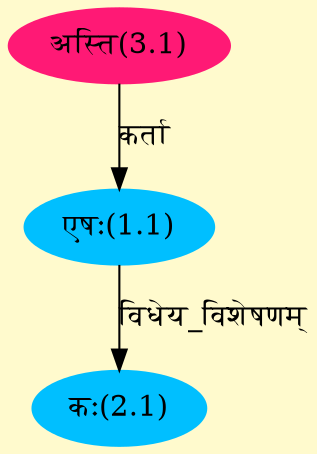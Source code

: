 digraph G{
rankdir=BT;
 compound=true;
 bgcolor="lemonchiffon1";
Node1_1 [style=filled, color="#00BFFF" label = "एषः(1.1)"]
Node3_1 [style=filled, color="#FF1975" label = "अस्ति(3.1)"]
Node2_1 [style=filled, color="#00BFFF" label = "कः(2.1)"]
/* Start of Relations section */

Node1_1 -> Node3_1 [  label="कर्ता"  dir="back" ]
Node2_1 -> Node1_1 [  label="विधेय_विशेषणम्"  dir="back" ]
}
